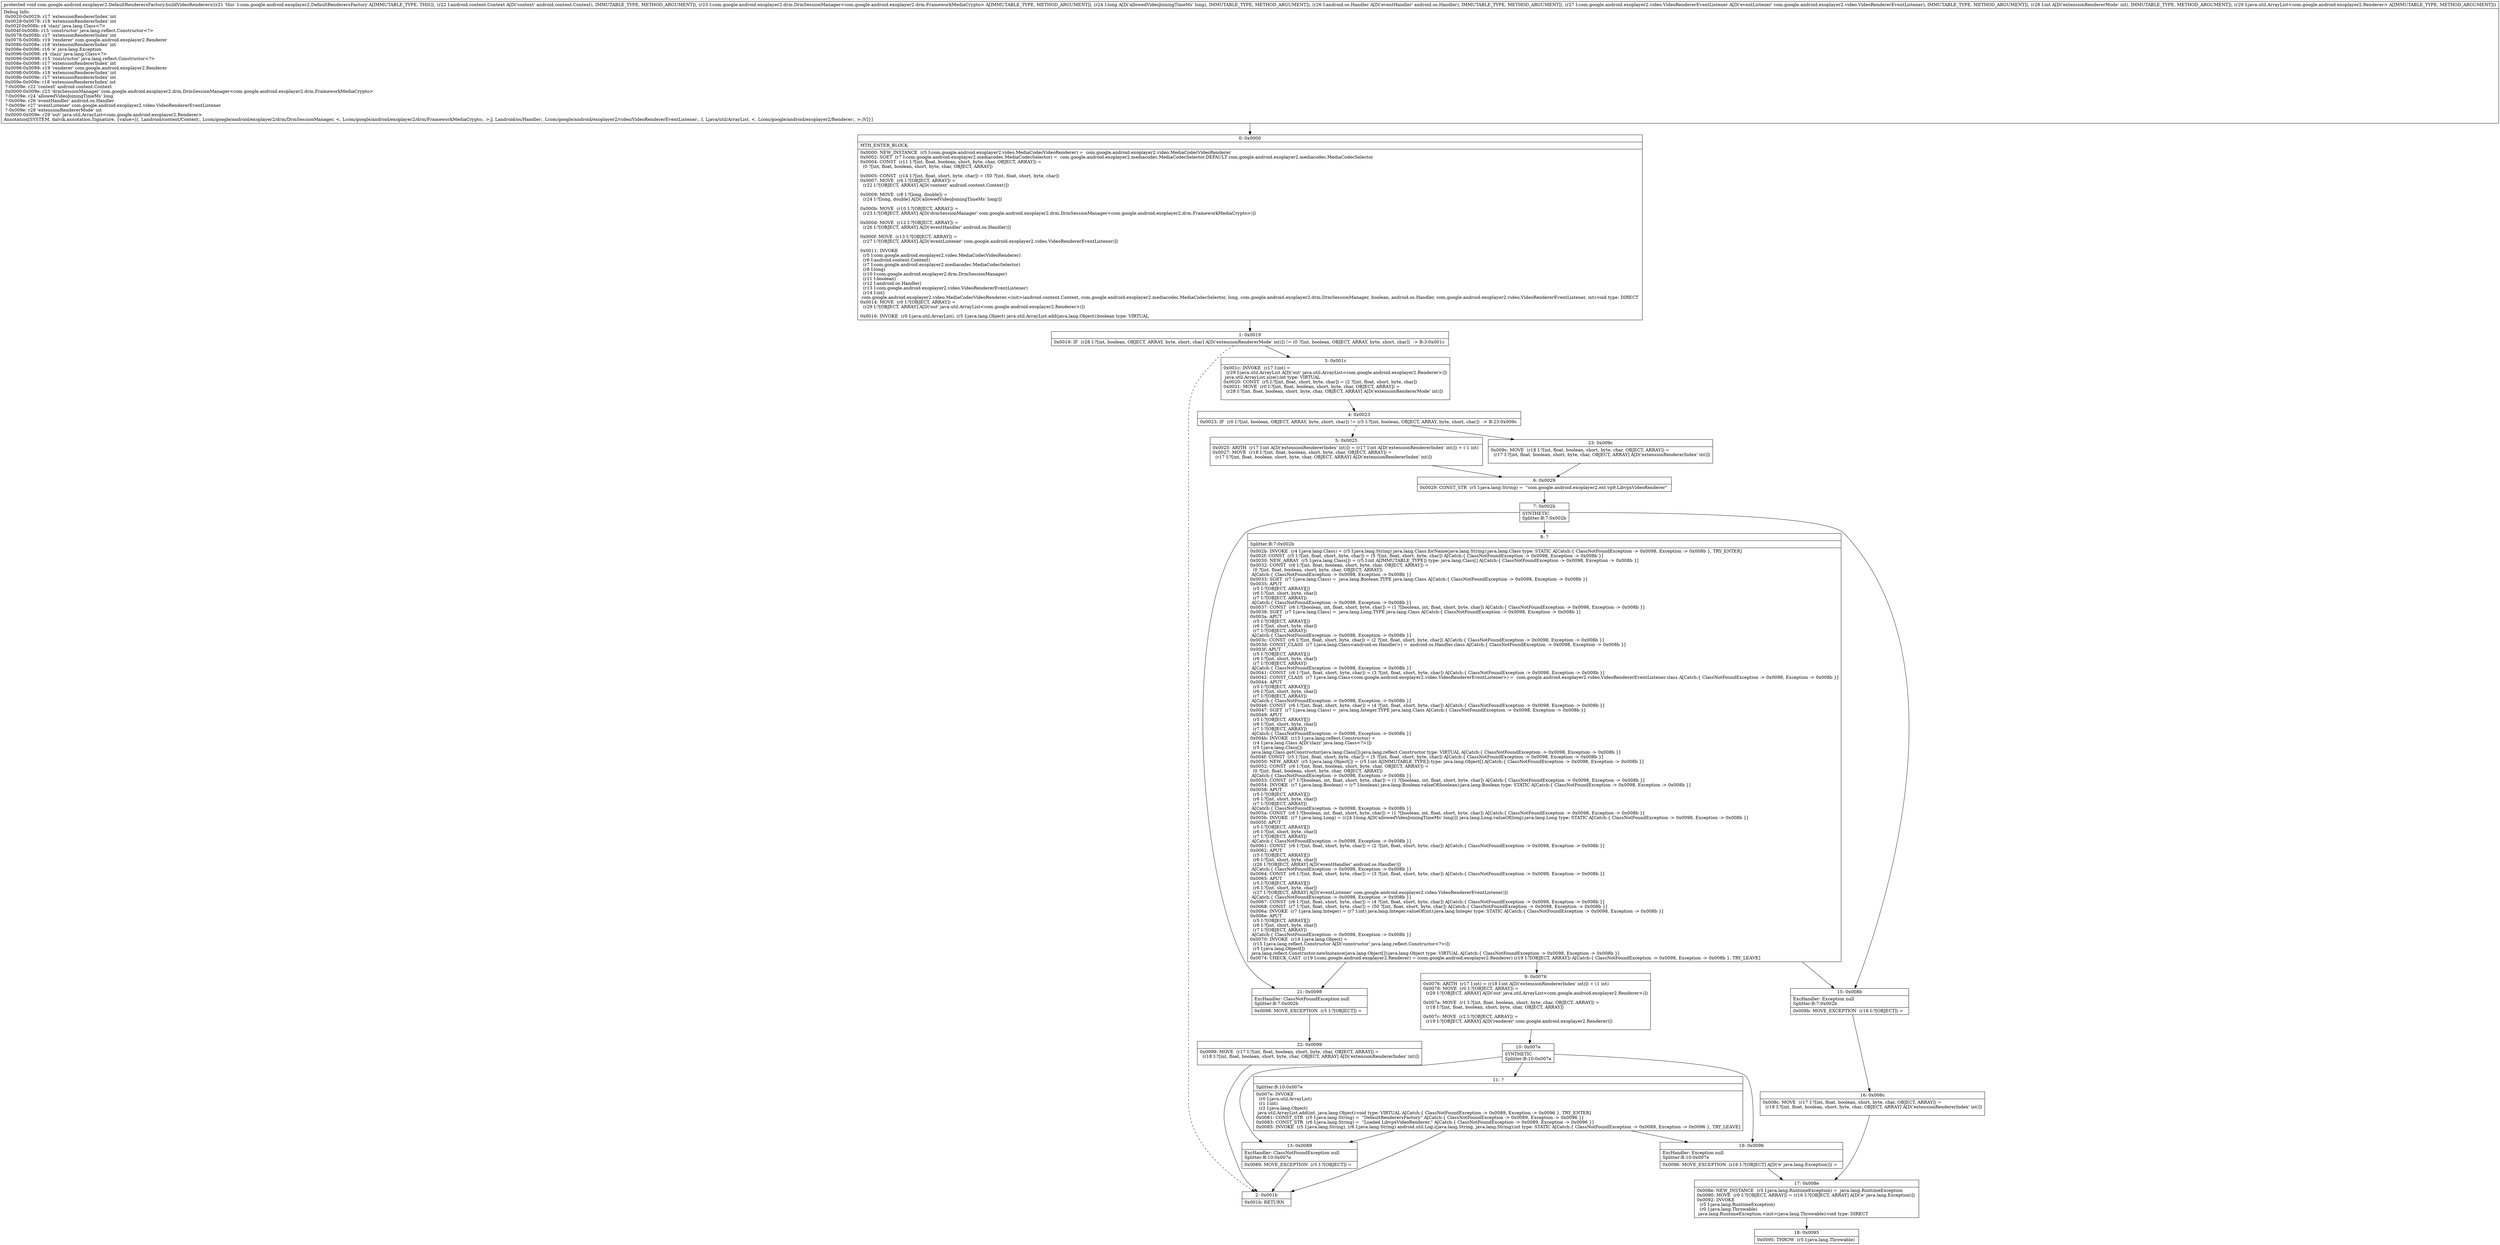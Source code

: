 digraph "CFG forcom.google.android.exoplayer2.DefaultRenderersFactory.buildVideoRenderers(Landroid\/content\/Context;Lcom\/google\/android\/exoplayer2\/drm\/DrmSessionManager;JLandroid\/os\/Handler;Lcom\/google\/android\/exoplayer2\/video\/VideoRendererEventListener;ILjava\/util\/ArrayList;)V" {
Node_0 [shape=record,label="{0\:\ 0x0000|MTH_ENTER_BLOCK\l|0x0000: NEW_INSTANCE  (r5 I:com.google.android.exoplayer2.video.MediaCodecVideoRenderer) =  com.google.android.exoplayer2.video.MediaCodecVideoRenderer \l0x0002: SGET  (r7 I:com.google.android.exoplayer2.mediacodec.MediaCodecSelector) =  com.google.android.exoplayer2.mediacodec.MediaCodecSelector.DEFAULT com.google.android.exoplayer2.mediacodec.MediaCodecSelector \l0x0004: CONST  (r11 I:?[int, float, boolean, short, byte, char, OBJECT, ARRAY]) = \l  (0 ?[int, float, boolean, short, byte, char, OBJECT, ARRAY])\l \l0x0005: CONST  (r14 I:?[int, float, short, byte, char]) = (50 ?[int, float, short, byte, char]) \l0x0007: MOVE  (r6 I:?[OBJECT, ARRAY]) = \l  (r22 I:?[OBJECT, ARRAY] A[D('context' android.content.Context)])\l \l0x0009: MOVE  (r8 I:?[long, double]) = \l  (r24 I:?[long, double] A[D('allowedVideoJoiningTimeMs' long)])\l \l0x000b: MOVE  (r10 I:?[OBJECT, ARRAY]) = \l  (r23 I:?[OBJECT, ARRAY] A[D('drmSessionManager' com.google.android.exoplayer2.drm.DrmSessionManager\<com.google.android.exoplayer2.drm.FrameworkMediaCrypto\>)])\l \l0x000d: MOVE  (r12 I:?[OBJECT, ARRAY]) = \l  (r26 I:?[OBJECT, ARRAY] A[D('eventHandler' android.os.Handler)])\l \l0x000f: MOVE  (r13 I:?[OBJECT, ARRAY]) = \l  (r27 I:?[OBJECT, ARRAY] A[D('eventListener' com.google.android.exoplayer2.video.VideoRendererEventListener)])\l \l0x0011: INVOKE  \l  (r5 I:com.google.android.exoplayer2.video.MediaCodecVideoRenderer)\l  (r6 I:android.content.Context)\l  (r7 I:com.google.android.exoplayer2.mediacodec.MediaCodecSelector)\l  (r8 I:long)\l  (r10 I:com.google.android.exoplayer2.drm.DrmSessionManager)\l  (r11 I:boolean)\l  (r12 I:android.os.Handler)\l  (r13 I:com.google.android.exoplayer2.video.VideoRendererEventListener)\l  (r14 I:int)\l com.google.android.exoplayer2.video.MediaCodecVideoRenderer.\<init\>(android.content.Context, com.google.android.exoplayer2.mediacodec.MediaCodecSelector, long, com.google.android.exoplayer2.drm.DrmSessionManager, boolean, android.os.Handler, com.google.android.exoplayer2.video.VideoRendererEventListener, int):void type: DIRECT \l0x0014: MOVE  (r0 I:?[OBJECT, ARRAY]) = \l  (r29 I:?[OBJECT, ARRAY] A[D('out' java.util.ArrayList\<com.google.android.exoplayer2.Renderer\>)])\l \l0x0016: INVOKE  (r0 I:java.util.ArrayList), (r5 I:java.lang.Object) java.util.ArrayList.add(java.lang.Object):boolean type: VIRTUAL \l}"];
Node_1 [shape=record,label="{1\:\ 0x0019|0x0019: IF  (r28 I:?[int, boolean, OBJECT, ARRAY, byte, short, char] A[D('extensionRendererMode' int)]) != (0 ?[int, boolean, OBJECT, ARRAY, byte, short, char])  \-\> B:3:0x001c \l}"];
Node_2 [shape=record,label="{2\:\ 0x001b|0x001b: RETURN   \l}"];
Node_3 [shape=record,label="{3\:\ 0x001c|0x001c: INVOKE  (r17 I:int) = \l  (r29 I:java.util.ArrayList A[D('out' java.util.ArrayList\<com.google.android.exoplayer2.Renderer\>)])\l java.util.ArrayList.size():int type: VIRTUAL \l0x0020: CONST  (r5 I:?[int, float, short, byte, char]) = (2 ?[int, float, short, byte, char]) \l0x0021: MOVE  (r0 I:?[int, float, boolean, short, byte, char, OBJECT, ARRAY]) = \l  (r28 I:?[int, float, boolean, short, byte, char, OBJECT, ARRAY] A[D('extensionRendererMode' int)])\l \l}"];
Node_4 [shape=record,label="{4\:\ 0x0023|0x0023: IF  (r0 I:?[int, boolean, OBJECT, ARRAY, byte, short, char]) != (r5 I:?[int, boolean, OBJECT, ARRAY, byte, short, char])  \-\> B:23:0x009c \l}"];
Node_5 [shape=record,label="{5\:\ 0x0025|0x0025: ARITH  (r17 I:int A[D('extensionRendererIndex' int)]) = (r17 I:int A[D('extensionRendererIndex' int)]) + (\-1 int) \l0x0027: MOVE  (r18 I:?[int, float, boolean, short, byte, char, OBJECT, ARRAY]) = \l  (r17 I:?[int, float, boolean, short, byte, char, OBJECT, ARRAY] A[D('extensionRendererIndex' int)])\l \l}"];
Node_6 [shape=record,label="{6\:\ 0x0029|0x0029: CONST_STR  (r5 I:java.lang.String) =  \"com.google.android.exoplayer2.ext.vp9.LibvpxVideoRenderer\" \l}"];
Node_7 [shape=record,label="{7\:\ 0x002b|SYNTHETIC\lSplitter:B:7:0x002b\l}"];
Node_8 [shape=record,label="{8\:\ ?|Splitter:B:7:0x002b\l|0x002b: INVOKE  (r4 I:java.lang.Class) = (r5 I:java.lang.String) java.lang.Class.forName(java.lang.String):java.lang.Class type: STATIC A[Catch:\{ ClassNotFoundException \-\> 0x0098, Exception \-\> 0x008b \}, TRY_ENTER]\l0x002f: CONST  (r5 I:?[int, float, short, byte, char]) = (5 ?[int, float, short, byte, char]) A[Catch:\{ ClassNotFoundException \-\> 0x0098, Exception \-\> 0x008b \}]\l0x0030: NEW_ARRAY  (r5 I:java.lang.Class[]) = (r5 I:int A[IMMUTABLE_TYPE]) type: java.lang.Class[] A[Catch:\{ ClassNotFoundException \-\> 0x0098, Exception \-\> 0x008b \}]\l0x0032: CONST  (r6 I:?[int, float, boolean, short, byte, char, OBJECT, ARRAY]) = \l  (0 ?[int, float, boolean, short, byte, char, OBJECT, ARRAY])\l A[Catch:\{ ClassNotFoundException \-\> 0x0098, Exception \-\> 0x008b \}]\l0x0033: SGET  (r7 I:java.lang.Class) =  java.lang.Boolean.TYPE java.lang.Class A[Catch:\{ ClassNotFoundException \-\> 0x0098, Exception \-\> 0x008b \}]\l0x0035: APUT  \l  (r5 I:?[OBJECT, ARRAY][])\l  (r6 I:?[int, short, byte, char])\l  (r7 I:?[OBJECT, ARRAY])\l A[Catch:\{ ClassNotFoundException \-\> 0x0098, Exception \-\> 0x008b \}]\l0x0037: CONST  (r6 I:?[boolean, int, float, short, byte, char]) = (1 ?[boolean, int, float, short, byte, char]) A[Catch:\{ ClassNotFoundException \-\> 0x0098, Exception \-\> 0x008b \}]\l0x0038: SGET  (r7 I:java.lang.Class) =  java.lang.Long.TYPE java.lang.Class A[Catch:\{ ClassNotFoundException \-\> 0x0098, Exception \-\> 0x008b \}]\l0x003a: APUT  \l  (r5 I:?[OBJECT, ARRAY][])\l  (r6 I:?[int, short, byte, char])\l  (r7 I:?[OBJECT, ARRAY])\l A[Catch:\{ ClassNotFoundException \-\> 0x0098, Exception \-\> 0x008b \}]\l0x003c: CONST  (r6 I:?[int, float, short, byte, char]) = (2 ?[int, float, short, byte, char]) A[Catch:\{ ClassNotFoundException \-\> 0x0098, Exception \-\> 0x008b \}]\l0x003d: CONST_CLASS  (r7 I:java.lang.Class\<android.os.Handler\>) =  android.os.Handler.class A[Catch:\{ ClassNotFoundException \-\> 0x0098, Exception \-\> 0x008b \}]\l0x003f: APUT  \l  (r5 I:?[OBJECT, ARRAY][])\l  (r6 I:?[int, short, byte, char])\l  (r7 I:?[OBJECT, ARRAY])\l A[Catch:\{ ClassNotFoundException \-\> 0x0098, Exception \-\> 0x008b \}]\l0x0041: CONST  (r6 I:?[int, float, short, byte, char]) = (3 ?[int, float, short, byte, char]) A[Catch:\{ ClassNotFoundException \-\> 0x0098, Exception \-\> 0x008b \}]\l0x0042: CONST_CLASS  (r7 I:java.lang.Class\<com.google.android.exoplayer2.video.VideoRendererEventListener\>) =  com.google.android.exoplayer2.video.VideoRendererEventListener.class A[Catch:\{ ClassNotFoundException \-\> 0x0098, Exception \-\> 0x008b \}]\l0x0044: APUT  \l  (r5 I:?[OBJECT, ARRAY][])\l  (r6 I:?[int, short, byte, char])\l  (r7 I:?[OBJECT, ARRAY])\l A[Catch:\{ ClassNotFoundException \-\> 0x0098, Exception \-\> 0x008b \}]\l0x0046: CONST  (r6 I:?[int, float, short, byte, char]) = (4 ?[int, float, short, byte, char]) A[Catch:\{ ClassNotFoundException \-\> 0x0098, Exception \-\> 0x008b \}]\l0x0047: SGET  (r7 I:java.lang.Class) =  java.lang.Integer.TYPE java.lang.Class A[Catch:\{ ClassNotFoundException \-\> 0x0098, Exception \-\> 0x008b \}]\l0x0049: APUT  \l  (r5 I:?[OBJECT, ARRAY][])\l  (r6 I:?[int, short, byte, char])\l  (r7 I:?[OBJECT, ARRAY])\l A[Catch:\{ ClassNotFoundException \-\> 0x0098, Exception \-\> 0x008b \}]\l0x004b: INVOKE  (r15 I:java.lang.reflect.Constructor) = \l  (r4 I:java.lang.Class A[D('clazz' java.lang.Class\<?\>)])\l  (r5 I:java.lang.Class[])\l java.lang.Class.getConstructor(java.lang.Class[]):java.lang.reflect.Constructor type: VIRTUAL A[Catch:\{ ClassNotFoundException \-\> 0x0098, Exception \-\> 0x008b \}]\l0x004f: CONST  (r5 I:?[int, float, short, byte, char]) = (5 ?[int, float, short, byte, char]) A[Catch:\{ ClassNotFoundException \-\> 0x0098, Exception \-\> 0x008b \}]\l0x0050: NEW_ARRAY  (r5 I:java.lang.Object[]) = (r5 I:int A[IMMUTABLE_TYPE]) type: java.lang.Object[] A[Catch:\{ ClassNotFoundException \-\> 0x0098, Exception \-\> 0x008b \}]\l0x0052: CONST  (r6 I:?[int, float, boolean, short, byte, char, OBJECT, ARRAY]) = \l  (0 ?[int, float, boolean, short, byte, char, OBJECT, ARRAY])\l A[Catch:\{ ClassNotFoundException \-\> 0x0098, Exception \-\> 0x008b \}]\l0x0053: CONST  (r7 I:?[boolean, int, float, short, byte, char]) = (1 ?[boolean, int, float, short, byte, char]) A[Catch:\{ ClassNotFoundException \-\> 0x0098, Exception \-\> 0x008b \}]\l0x0054: INVOKE  (r7 I:java.lang.Boolean) = (r7 I:boolean) java.lang.Boolean.valueOf(boolean):java.lang.Boolean type: STATIC A[Catch:\{ ClassNotFoundException \-\> 0x0098, Exception \-\> 0x008b \}]\l0x0058: APUT  \l  (r5 I:?[OBJECT, ARRAY][])\l  (r6 I:?[int, short, byte, char])\l  (r7 I:?[OBJECT, ARRAY])\l A[Catch:\{ ClassNotFoundException \-\> 0x0098, Exception \-\> 0x008b \}]\l0x005a: CONST  (r6 I:?[boolean, int, float, short, byte, char]) = (1 ?[boolean, int, float, short, byte, char]) A[Catch:\{ ClassNotFoundException \-\> 0x0098, Exception \-\> 0x008b \}]\l0x005b: INVOKE  (r7 I:java.lang.Long) = (r24 I:long A[D('allowedVideoJoiningTimeMs' long)]) java.lang.Long.valueOf(long):java.lang.Long type: STATIC A[Catch:\{ ClassNotFoundException \-\> 0x0098, Exception \-\> 0x008b \}]\l0x005f: APUT  \l  (r5 I:?[OBJECT, ARRAY][])\l  (r6 I:?[int, short, byte, char])\l  (r7 I:?[OBJECT, ARRAY])\l A[Catch:\{ ClassNotFoundException \-\> 0x0098, Exception \-\> 0x008b \}]\l0x0061: CONST  (r6 I:?[int, float, short, byte, char]) = (2 ?[int, float, short, byte, char]) A[Catch:\{ ClassNotFoundException \-\> 0x0098, Exception \-\> 0x008b \}]\l0x0062: APUT  \l  (r5 I:?[OBJECT, ARRAY][])\l  (r6 I:?[int, short, byte, char])\l  (r26 I:?[OBJECT, ARRAY] A[D('eventHandler' android.os.Handler)])\l A[Catch:\{ ClassNotFoundException \-\> 0x0098, Exception \-\> 0x008b \}]\l0x0064: CONST  (r6 I:?[int, float, short, byte, char]) = (3 ?[int, float, short, byte, char]) A[Catch:\{ ClassNotFoundException \-\> 0x0098, Exception \-\> 0x008b \}]\l0x0065: APUT  \l  (r5 I:?[OBJECT, ARRAY][])\l  (r6 I:?[int, short, byte, char])\l  (r27 I:?[OBJECT, ARRAY] A[D('eventListener' com.google.android.exoplayer2.video.VideoRendererEventListener)])\l A[Catch:\{ ClassNotFoundException \-\> 0x0098, Exception \-\> 0x008b \}]\l0x0067: CONST  (r6 I:?[int, float, short, byte, char]) = (4 ?[int, float, short, byte, char]) A[Catch:\{ ClassNotFoundException \-\> 0x0098, Exception \-\> 0x008b \}]\l0x0068: CONST  (r7 I:?[int, float, short, byte, char]) = (50 ?[int, float, short, byte, char]) A[Catch:\{ ClassNotFoundException \-\> 0x0098, Exception \-\> 0x008b \}]\l0x006a: INVOKE  (r7 I:java.lang.Integer) = (r7 I:int) java.lang.Integer.valueOf(int):java.lang.Integer type: STATIC A[Catch:\{ ClassNotFoundException \-\> 0x0098, Exception \-\> 0x008b \}]\l0x006e: APUT  \l  (r5 I:?[OBJECT, ARRAY][])\l  (r6 I:?[int, short, byte, char])\l  (r7 I:?[OBJECT, ARRAY])\l A[Catch:\{ ClassNotFoundException \-\> 0x0098, Exception \-\> 0x008b \}]\l0x0070: INVOKE  (r19 I:java.lang.Object) = \l  (r15 I:java.lang.reflect.Constructor A[D('constructor' java.lang.reflect.Constructor\<?\>)])\l  (r5 I:java.lang.Object[])\l java.lang.reflect.Constructor.newInstance(java.lang.Object[]):java.lang.Object type: VIRTUAL A[Catch:\{ ClassNotFoundException \-\> 0x0098, Exception \-\> 0x008b \}]\l0x0074: CHECK_CAST  (r19 I:com.google.android.exoplayer2.Renderer) = (com.google.android.exoplayer2.Renderer) (r19 I:?[OBJECT, ARRAY]) A[Catch:\{ ClassNotFoundException \-\> 0x0098, Exception \-\> 0x008b \}, TRY_LEAVE]\l}"];
Node_9 [shape=record,label="{9\:\ 0x0076|0x0076: ARITH  (r17 I:int) = (r18 I:int A[D('extensionRendererIndex' int)]) + (1 int) \l0x0078: MOVE  (r0 I:?[OBJECT, ARRAY]) = \l  (r29 I:?[OBJECT, ARRAY] A[D('out' java.util.ArrayList\<com.google.android.exoplayer2.Renderer\>)])\l \l0x007a: MOVE  (r1 I:?[int, float, boolean, short, byte, char, OBJECT, ARRAY]) = \l  (r18 I:?[int, float, boolean, short, byte, char, OBJECT, ARRAY])\l \l0x007c: MOVE  (r2 I:?[OBJECT, ARRAY]) = \l  (r19 I:?[OBJECT, ARRAY] A[D('renderer' com.google.android.exoplayer2.Renderer)])\l \l}"];
Node_10 [shape=record,label="{10\:\ 0x007e|SYNTHETIC\lSplitter:B:10:0x007e\l}"];
Node_11 [shape=record,label="{11\:\ ?|Splitter:B:10:0x007e\l|0x007e: INVOKE  \l  (r0 I:java.util.ArrayList)\l  (r1 I:int)\l  (r2 I:java.lang.Object)\l java.util.ArrayList.add(int, java.lang.Object):void type: VIRTUAL A[Catch:\{ ClassNotFoundException \-\> 0x0089, Exception \-\> 0x0096 \}, TRY_ENTER]\l0x0081: CONST_STR  (r5 I:java.lang.String) =  \"DefaultRenderersFactory\" A[Catch:\{ ClassNotFoundException \-\> 0x0089, Exception \-\> 0x0096 \}]\l0x0083: CONST_STR  (r6 I:java.lang.String) =  \"Loaded LibvpxVideoRenderer.\" A[Catch:\{ ClassNotFoundException \-\> 0x0089, Exception \-\> 0x0096 \}]\l0x0085: INVOKE  (r5 I:java.lang.String), (r6 I:java.lang.String) android.util.Log.i(java.lang.String, java.lang.String):int type: STATIC A[Catch:\{ ClassNotFoundException \-\> 0x0089, Exception \-\> 0x0096 \}, TRY_LEAVE]\l}"];
Node_13 [shape=record,label="{13\:\ 0x0089|ExcHandler: ClassNotFoundException null\lSplitter:B:10:0x007e\l|0x0089: MOVE_EXCEPTION  (r5 I:?[OBJECT]) =  \l}"];
Node_15 [shape=record,label="{15\:\ 0x008b|ExcHandler: Exception null\lSplitter:B:7:0x002b\l|0x008b: MOVE_EXCEPTION  (r16 I:?[OBJECT]) =  \l}"];
Node_16 [shape=record,label="{16\:\ 0x008c|0x008c: MOVE  (r17 I:?[int, float, boolean, short, byte, char, OBJECT, ARRAY]) = \l  (r18 I:?[int, float, boolean, short, byte, char, OBJECT, ARRAY] A[D('extensionRendererIndex' int)])\l \l}"];
Node_17 [shape=record,label="{17\:\ 0x008e|0x008e: NEW_INSTANCE  (r5 I:java.lang.RuntimeException) =  java.lang.RuntimeException \l0x0090: MOVE  (r0 I:?[OBJECT, ARRAY]) = (r16 I:?[OBJECT, ARRAY] A[D('e' java.lang.Exception)]) \l0x0092: INVOKE  \l  (r5 I:java.lang.RuntimeException)\l  (r0 I:java.lang.Throwable)\l java.lang.RuntimeException.\<init\>(java.lang.Throwable):void type: DIRECT \l}"];
Node_18 [shape=record,label="{18\:\ 0x0095|0x0095: THROW  (r5 I:java.lang.Throwable) \l}"];
Node_19 [shape=record,label="{19\:\ 0x0096|ExcHandler: Exception null\lSplitter:B:10:0x007e\l|0x0096: MOVE_EXCEPTION  (r16 I:?[OBJECT] A[D('e' java.lang.Exception)]) =  \l}"];
Node_21 [shape=record,label="{21\:\ 0x0098|ExcHandler: ClassNotFoundException null\lSplitter:B:7:0x002b\l|0x0098: MOVE_EXCEPTION  (r5 I:?[OBJECT]) =  \l}"];
Node_22 [shape=record,label="{22\:\ 0x0099|0x0099: MOVE  (r17 I:?[int, float, boolean, short, byte, char, OBJECT, ARRAY]) = \l  (r18 I:?[int, float, boolean, short, byte, char, OBJECT, ARRAY] A[D('extensionRendererIndex' int)])\l \l}"];
Node_23 [shape=record,label="{23\:\ 0x009c|0x009c: MOVE  (r18 I:?[int, float, boolean, short, byte, char, OBJECT, ARRAY]) = \l  (r17 I:?[int, float, boolean, short, byte, char, OBJECT, ARRAY] A[D('extensionRendererIndex' int)])\l \l}"];
MethodNode[shape=record,label="{protected void com.google.android.exoplayer2.DefaultRenderersFactory.buildVideoRenderers((r21 'this' I:com.google.android.exoplayer2.DefaultRenderersFactory A[IMMUTABLE_TYPE, THIS]), (r22 I:android.content.Context A[D('context' android.content.Context), IMMUTABLE_TYPE, METHOD_ARGUMENT]), (r23 I:com.google.android.exoplayer2.drm.DrmSessionManager\<com.google.android.exoplayer2.drm.FrameworkMediaCrypto\> A[IMMUTABLE_TYPE, METHOD_ARGUMENT]), (r24 I:long A[D('allowedVideoJoiningTimeMs' long), IMMUTABLE_TYPE, METHOD_ARGUMENT]), (r26 I:android.os.Handler A[D('eventHandler' android.os.Handler), IMMUTABLE_TYPE, METHOD_ARGUMENT]), (r27 I:com.google.android.exoplayer2.video.VideoRendererEventListener A[D('eventListener' com.google.android.exoplayer2.video.VideoRendererEventListener), IMMUTABLE_TYPE, METHOD_ARGUMENT]), (r28 I:int A[D('extensionRendererMode' int), IMMUTABLE_TYPE, METHOD_ARGUMENT]), (r29 I:java.util.ArrayList\<com.google.android.exoplayer2.Renderer\> A[IMMUTABLE_TYPE, METHOD_ARGUMENT]))  | Debug Info:\l  0x0020\-0x0029: r17 'extensionRendererIndex' int\l  0x0029\-0x0078: r18 'extensionRendererIndex' int\l  0x002f\-0x008b: r4 'clazz' java.lang.Class\<?\>\l  0x004f\-0x008b: r15 'constructor' java.lang.reflect.Constructor\<?\>\l  0x0078\-0x008b: r17 'extensionRendererIndex' int\l  0x0076\-0x008b: r19 'renderer' com.google.android.exoplayer2.Renderer\l  0x008b\-0x008e: r18 'extensionRendererIndex' int\l  0x008e\-0x0096: r16 'e' java.lang.Exception\l  0x0096\-0x0098: r4 'clazz' java.lang.Class\<?\>\l  0x0096\-0x0098: r15 'constructor' java.lang.reflect.Constructor\<?\>\l  0x008e\-0x0098: r17 'extensionRendererIndex' int\l  0x0096\-0x0098: r19 'renderer' com.google.android.exoplayer2.Renderer\l  0x0098\-0x009b: r18 'extensionRendererIndex' int\l  0x009b\-0x009e: r17 'extensionRendererIndex' int\l  0x009e\-0x009e: r18 'extensionRendererIndex' int\l  ?\-0x009e: r22 'context' android.content.Context\l  0x0000\-0x009e: r23 'drmSessionManager' com.google.android.exoplayer2.drm.DrmSessionManager\<com.google.android.exoplayer2.drm.FrameworkMediaCrypto\>\l  ?\-0x009e: r24 'allowedVideoJoiningTimeMs' long\l  ?\-0x009e: r26 'eventHandler' android.os.Handler\l  ?\-0x009e: r27 'eventListener' com.google.android.exoplayer2.video.VideoRendererEventListener\l  ?\-0x009e: r28 'extensionRendererMode' int\l  0x0000\-0x009e: r29 'out' java.util.ArrayList\<com.google.android.exoplayer2.Renderer\>\lAnnotation[SYSTEM, dalvik.annotation.Signature, \{value=[(, Landroid\/content\/Context;, Lcom\/google\/android\/exoplayer2\/drm\/DrmSessionManager, \<, Lcom\/google\/android\/exoplayer2\/drm\/FrameworkMediaCrypto;, \>;J, Landroid\/os\/Handler;, Lcom\/google\/android\/exoplayer2\/video\/VideoRendererEventListener;, I, Ljava\/util\/ArrayList, \<, Lcom\/google\/android\/exoplayer2\/Renderer;, \>;)V]\}]\l}"];
MethodNode -> Node_0;
Node_0 -> Node_1;
Node_1 -> Node_2[style=dashed];
Node_1 -> Node_3;
Node_3 -> Node_4;
Node_4 -> Node_5[style=dashed];
Node_4 -> Node_23;
Node_5 -> Node_6;
Node_6 -> Node_7;
Node_7 -> Node_8;
Node_7 -> Node_21;
Node_7 -> Node_15;
Node_8 -> Node_9;
Node_8 -> Node_21;
Node_8 -> Node_15;
Node_9 -> Node_10;
Node_10 -> Node_11;
Node_10 -> Node_13;
Node_10 -> Node_19;
Node_11 -> Node_13;
Node_11 -> Node_19;
Node_11 -> Node_2;
Node_13 -> Node_2;
Node_15 -> Node_16;
Node_16 -> Node_17;
Node_17 -> Node_18;
Node_19 -> Node_17;
Node_21 -> Node_22;
Node_22 -> Node_2;
Node_23 -> Node_6;
}

